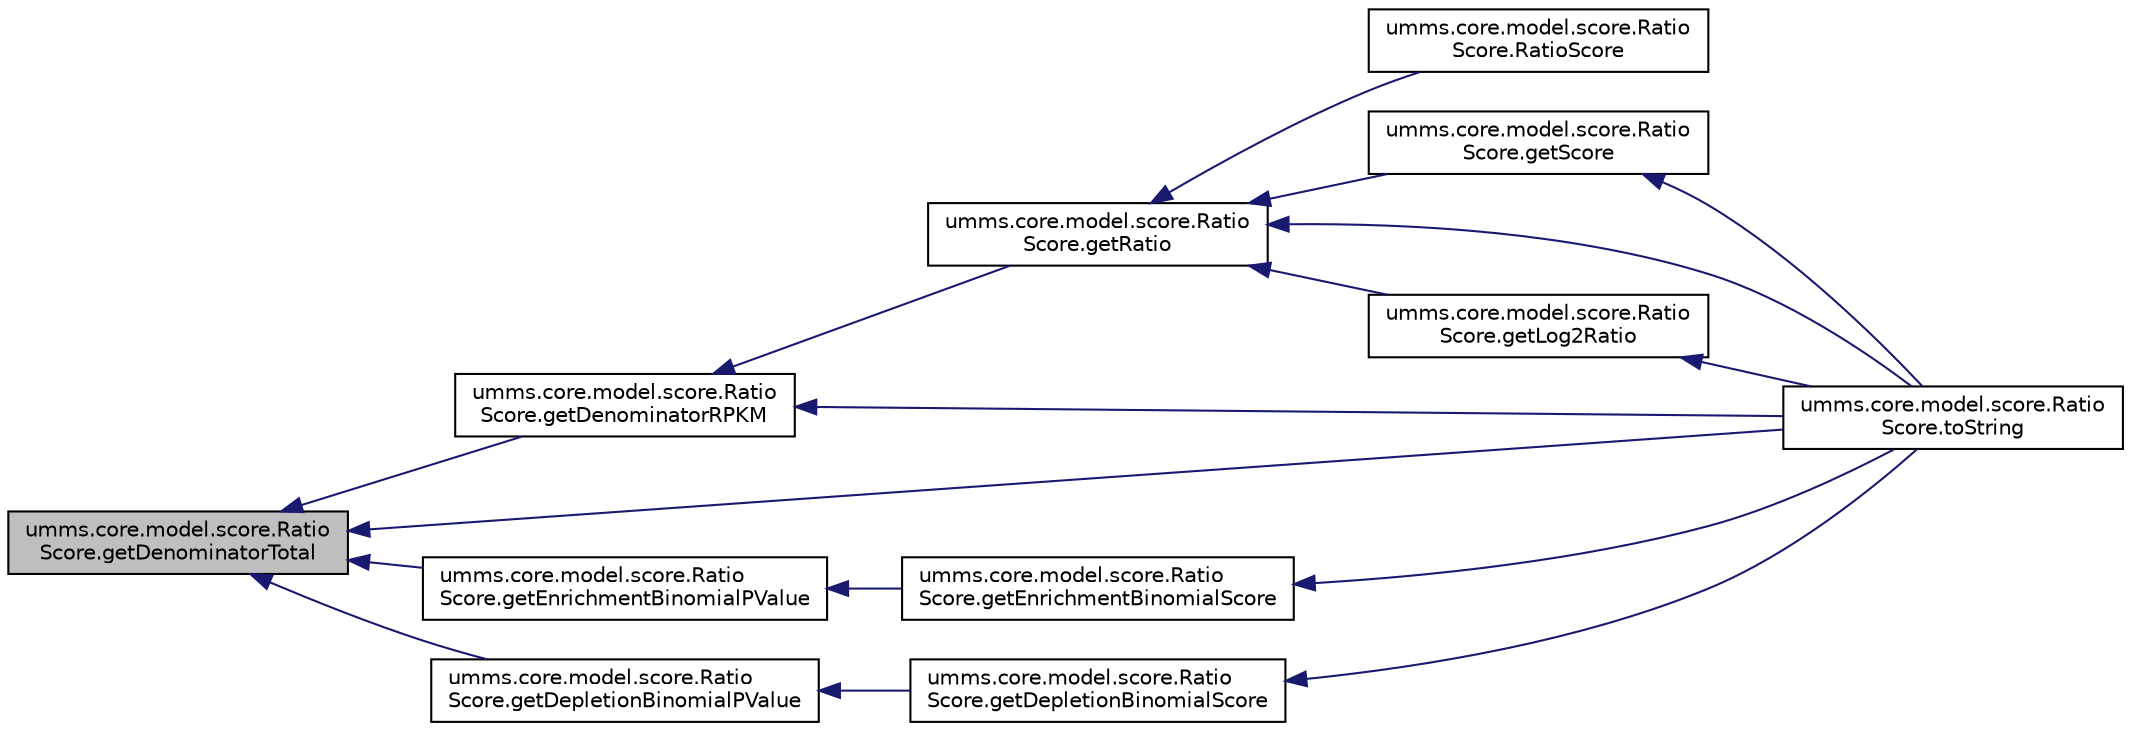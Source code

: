 digraph "umms.core.model.score.RatioScore.getDenominatorTotal"
{
  edge [fontname="Helvetica",fontsize="10",labelfontname="Helvetica",labelfontsize="10"];
  node [fontname="Helvetica",fontsize="10",shape=record];
  rankdir="LR";
  Node1 [label="umms.core.model.score.Ratio\lScore.getDenominatorTotal",height=0.2,width=0.4,color="black", fillcolor="grey75", style="filled" fontcolor="black"];
  Node1 -> Node2 [dir="back",color="midnightblue",fontsize="10",style="solid",fontname="Helvetica"];
  Node2 [label="umms.core.model.score.Ratio\lScore.getDenominatorRPKM",height=0.2,width=0.4,color="black", fillcolor="white", style="filled",URL="$classumms_1_1core_1_1model_1_1score_1_1_ratio_score.html#a3dcbd0b94b85adddb54348d075650260"];
  Node2 -> Node3 [dir="back",color="midnightblue",fontsize="10",style="solid",fontname="Helvetica"];
  Node3 [label="umms.core.model.score.Ratio\lScore.getRatio",height=0.2,width=0.4,color="black", fillcolor="white", style="filled",URL="$classumms_1_1core_1_1model_1_1score_1_1_ratio_score.html#a68c52e528d1195138124c85d638eba7c"];
  Node3 -> Node4 [dir="back",color="midnightblue",fontsize="10",style="solid",fontname="Helvetica"];
  Node4 [label="umms.core.model.score.Ratio\lScore.RatioScore",height=0.2,width=0.4,color="black", fillcolor="white", style="filled",URL="$classumms_1_1core_1_1model_1_1score_1_1_ratio_score.html#af1d338039c3759e76a56e44dde7b47d1"];
  Node3 -> Node5 [dir="back",color="midnightblue",fontsize="10",style="solid",fontname="Helvetica"];
  Node5 [label="umms.core.model.score.Ratio\lScore.getScore",height=0.2,width=0.4,color="black", fillcolor="white", style="filled",URL="$classumms_1_1core_1_1model_1_1score_1_1_ratio_score.html#a65ac8a6fe0603eb99cd0ba1de0302097"];
  Node5 -> Node6 [dir="back",color="midnightblue",fontsize="10",style="solid",fontname="Helvetica"];
  Node6 [label="umms.core.model.score.Ratio\lScore.toString",height=0.2,width=0.4,color="black", fillcolor="white", style="filled",URL="$classumms_1_1core_1_1model_1_1score_1_1_ratio_score.html#a9edd203098275f6033a924790560832d"];
  Node3 -> Node7 [dir="back",color="midnightblue",fontsize="10",style="solid",fontname="Helvetica"];
  Node7 [label="umms.core.model.score.Ratio\lScore.getLog2Ratio",height=0.2,width=0.4,color="black", fillcolor="white", style="filled",URL="$classumms_1_1core_1_1model_1_1score_1_1_ratio_score.html#a8dc892f53be6a5499835d5e61ac919a7"];
  Node7 -> Node6 [dir="back",color="midnightblue",fontsize="10",style="solid",fontname="Helvetica"];
  Node3 -> Node6 [dir="back",color="midnightblue",fontsize="10",style="solid",fontname="Helvetica"];
  Node2 -> Node6 [dir="back",color="midnightblue",fontsize="10",style="solid",fontname="Helvetica"];
  Node1 -> Node8 [dir="back",color="midnightblue",fontsize="10",style="solid",fontname="Helvetica"];
  Node8 [label="umms.core.model.score.Ratio\lScore.getEnrichmentBinomialPValue",height=0.2,width=0.4,color="black", fillcolor="white", style="filled",URL="$classumms_1_1core_1_1model_1_1score_1_1_ratio_score.html#a33c05dfce5f5378a5abf2b8611b7efcd"];
  Node8 -> Node9 [dir="back",color="midnightblue",fontsize="10",style="solid",fontname="Helvetica"];
  Node9 [label="umms.core.model.score.Ratio\lScore.getEnrichmentBinomialScore",height=0.2,width=0.4,color="black", fillcolor="white", style="filled",URL="$classumms_1_1core_1_1model_1_1score_1_1_ratio_score.html#a359817dbe99da022226d340298d05dba"];
  Node9 -> Node6 [dir="back",color="midnightblue",fontsize="10",style="solid",fontname="Helvetica"];
  Node1 -> Node10 [dir="back",color="midnightblue",fontsize="10",style="solid",fontname="Helvetica"];
  Node10 [label="umms.core.model.score.Ratio\lScore.getDepletionBinomialPValue",height=0.2,width=0.4,color="black", fillcolor="white", style="filled",URL="$classumms_1_1core_1_1model_1_1score_1_1_ratio_score.html#a493eb53da0b3502bea226ca41d6f69b7"];
  Node10 -> Node11 [dir="back",color="midnightblue",fontsize="10",style="solid",fontname="Helvetica"];
  Node11 [label="umms.core.model.score.Ratio\lScore.getDepletionBinomialScore",height=0.2,width=0.4,color="black", fillcolor="white", style="filled",URL="$classumms_1_1core_1_1model_1_1score_1_1_ratio_score.html#a3d251d4c7a5c760668e457c6a94f03f0"];
  Node11 -> Node6 [dir="back",color="midnightblue",fontsize="10",style="solid",fontname="Helvetica"];
  Node1 -> Node6 [dir="back",color="midnightblue",fontsize="10",style="solid",fontname="Helvetica"];
}
